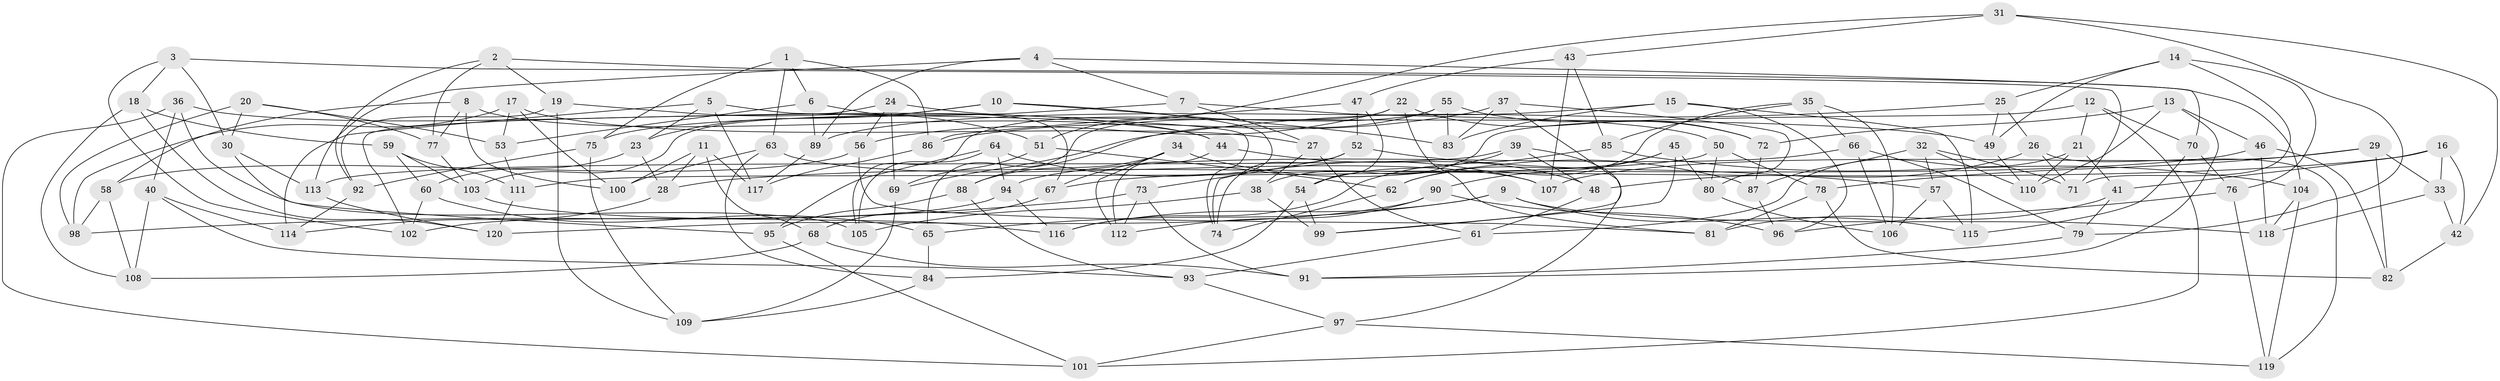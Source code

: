 // coarse degree distribution, {6: 0.5066666666666667, 5: 0.09333333333333334, 4: 0.38666666666666666, 3: 0.013333333333333334}
// Generated by graph-tools (version 1.1) at 2025/42/03/06/25 10:42:20]
// undirected, 120 vertices, 240 edges
graph export_dot {
graph [start="1"]
  node [color=gray90,style=filled];
  1;
  2;
  3;
  4;
  5;
  6;
  7;
  8;
  9;
  10;
  11;
  12;
  13;
  14;
  15;
  16;
  17;
  18;
  19;
  20;
  21;
  22;
  23;
  24;
  25;
  26;
  27;
  28;
  29;
  30;
  31;
  32;
  33;
  34;
  35;
  36;
  37;
  38;
  39;
  40;
  41;
  42;
  43;
  44;
  45;
  46;
  47;
  48;
  49;
  50;
  51;
  52;
  53;
  54;
  55;
  56;
  57;
  58;
  59;
  60;
  61;
  62;
  63;
  64;
  65;
  66;
  67;
  68;
  69;
  70;
  71;
  72;
  73;
  74;
  75;
  76;
  77;
  78;
  79;
  80;
  81;
  82;
  83;
  84;
  85;
  86;
  87;
  88;
  89;
  90;
  91;
  92;
  93;
  94;
  95;
  96;
  97;
  98;
  99;
  100;
  101;
  102;
  103;
  104;
  105;
  106;
  107;
  108;
  109;
  110;
  111;
  112;
  113;
  114;
  115;
  116;
  117;
  118;
  119;
  120;
  1 -- 63;
  1 -- 86;
  1 -- 6;
  1 -- 75;
  2 -- 104;
  2 -- 92;
  2 -- 19;
  2 -- 77;
  3 -- 102;
  3 -- 71;
  3 -- 30;
  3 -- 18;
  4 -- 70;
  4 -- 7;
  4 -- 113;
  4 -- 89;
  5 -- 117;
  5 -- 74;
  5 -- 114;
  5 -- 23;
  6 -- 53;
  6 -- 89;
  6 -- 67;
  7 -- 27;
  7 -- 75;
  7 -- 50;
  8 -- 77;
  8 -- 58;
  8 -- 44;
  8 -- 100;
  9 -- 65;
  9 -- 118;
  9 -- 116;
  9 -- 115;
  10 -- 74;
  10 -- 83;
  10 -- 103;
  10 -- 23;
  11 -- 100;
  11 -- 117;
  11 -- 68;
  11 -- 28;
  12 -- 101;
  12 -- 21;
  12 -- 38;
  12 -- 70;
  13 -- 46;
  13 -- 110;
  13 -- 72;
  13 -- 91;
  14 -- 49;
  14 -- 71;
  14 -- 25;
  14 -- 76;
  15 -- 96;
  15 -- 89;
  15 -- 115;
  15 -- 83;
  16 -- 28;
  16 -- 42;
  16 -- 33;
  16 -- 41;
  17 -- 100;
  17 -- 27;
  17 -- 53;
  17 -- 98;
  18 -- 108;
  18 -- 59;
  18 -- 120;
  19 -- 109;
  19 -- 51;
  19 -- 92;
  20 -- 77;
  20 -- 98;
  20 -- 30;
  20 -- 53;
  21 -- 41;
  21 -- 110;
  21 -- 61;
  22 -- 56;
  22 -- 65;
  22 -- 72;
  22 -- 81;
  23 -- 28;
  23 -- 60;
  24 -- 56;
  24 -- 102;
  24 -- 49;
  24 -- 69;
  25 -- 49;
  25 -- 69;
  25 -- 26;
  26 -- 71;
  26 -- 48;
  26 -- 119;
  27 -- 61;
  27 -- 38;
  28 -- 114;
  29 -- 33;
  29 -- 82;
  29 -- 78;
  29 -- 107;
  30 -- 95;
  30 -- 113;
  31 -- 51;
  31 -- 42;
  31 -- 43;
  31 -- 79;
  32 -- 57;
  32 -- 110;
  32 -- 87;
  32 -- 71;
  33 -- 42;
  33 -- 118;
  34 -- 67;
  34 -- 112;
  34 -- 87;
  34 -- 88;
  35 -- 62;
  35 -- 85;
  35 -- 66;
  35 -- 106;
  36 -- 44;
  36 -- 40;
  36 -- 101;
  36 -- 105;
  37 -- 99;
  37 -- 80;
  37 -- 86;
  37 -- 83;
  38 -- 105;
  38 -- 99;
  39 -- 97;
  39 -- 113;
  39 -- 48;
  39 -- 54;
  40 -- 108;
  40 -- 93;
  40 -- 114;
  41 -- 81;
  41 -- 79;
  42 -- 82;
  43 -- 107;
  43 -- 47;
  43 -- 85;
  44 -- 112;
  44 -- 48;
  45 -- 62;
  45 -- 99;
  45 -- 80;
  45 -- 90;
  46 -- 118;
  46 -- 67;
  46 -- 82;
  47 -- 86;
  47 -- 54;
  47 -- 52;
  48 -- 61;
  49 -- 110;
  50 -- 111;
  50 -- 80;
  50 -- 78;
  51 -- 69;
  51 -- 62;
  52 -- 57;
  52 -- 73;
  52 -- 74;
  53 -- 111;
  54 -- 99;
  54 -- 84;
  55 -- 83;
  55 -- 72;
  55 -- 88;
  55 -- 105;
  56 -- 58;
  56 -- 81;
  57 -- 115;
  57 -- 106;
  58 -- 98;
  58 -- 108;
  59 -- 60;
  59 -- 103;
  59 -- 111;
  60 -- 65;
  60 -- 102;
  61 -- 93;
  62 -- 74;
  63 -- 100;
  63 -- 84;
  63 -- 107;
  64 -- 107;
  64 -- 105;
  64 -- 94;
  64 -- 95;
  65 -- 84;
  66 -- 79;
  66 -- 94;
  66 -- 106;
  67 -- 68;
  68 -- 108;
  68 -- 91;
  69 -- 109;
  70 -- 76;
  70 -- 115;
  72 -- 87;
  73 -- 91;
  73 -- 98;
  73 -- 112;
  75 -- 109;
  75 -- 92;
  76 -- 96;
  76 -- 119;
  77 -- 103;
  78 -- 81;
  78 -- 82;
  79 -- 91;
  80 -- 106;
  84 -- 109;
  85 -- 116;
  85 -- 104;
  86 -- 117;
  87 -- 96;
  88 -- 93;
  88 -- 95;
  89 -- 117;
  90 -- 112;
  90 -- 120;
  90 -- 96;
  92 -- 114;
  93 -- 97;
  94 -- 116;
  94 -- 102;
  95 -- 101;
  97 -- 119;
  97 -- 101;
  103 -- 116;
  104 -- 118;
  104 -- 119;
  111 -- 120;
  113 -- 120;
}
